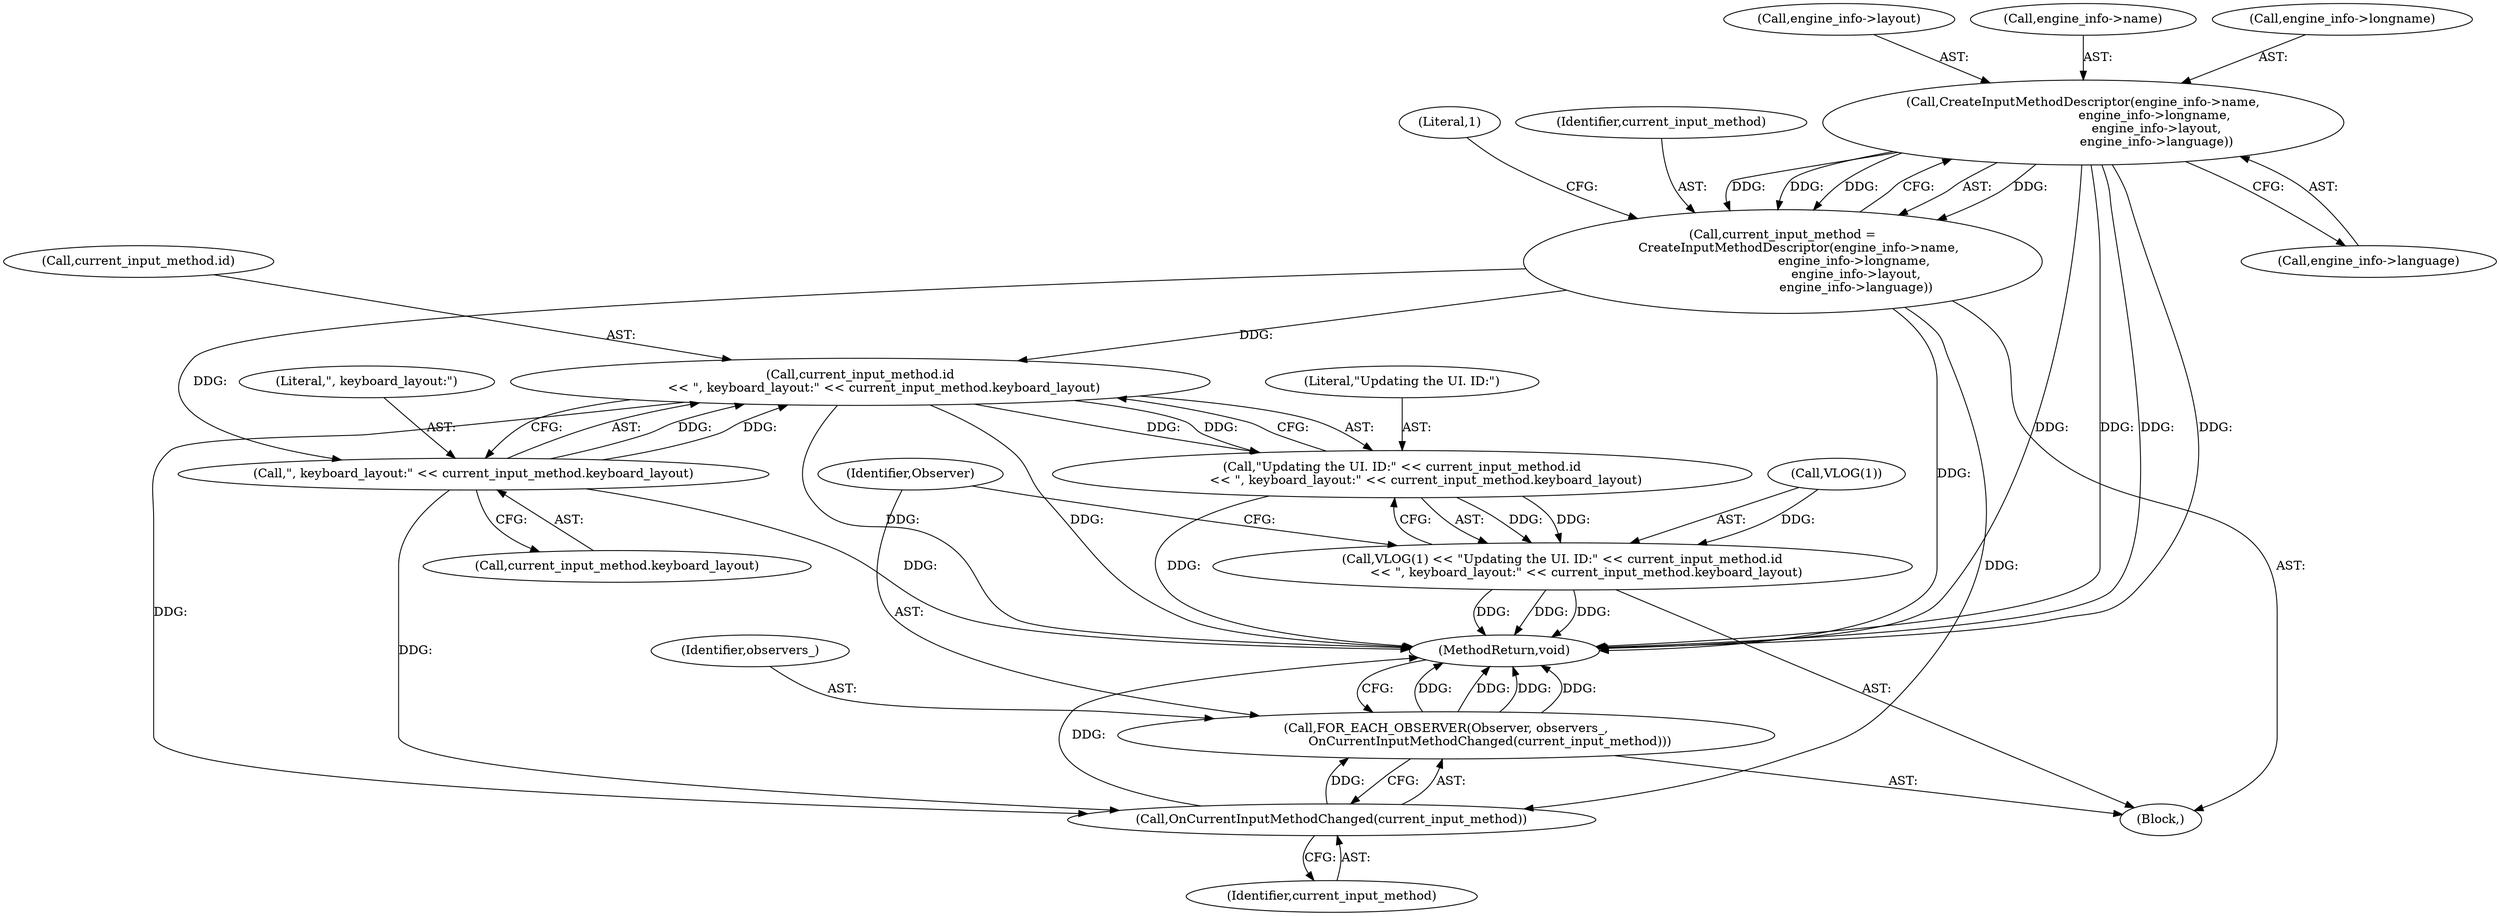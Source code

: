 digraph "0_Chrome_dc7b094a338c6c521f918f478e993f0f74bbea0d_76@pointer" {
"1000152" [label="(Call,CreateInputMethodDescriptor(engine_info->name,\n                                    engine_info->longname,\n                                     engine_info->layout,\n                                     engine_info->language))"];
"1000150" [label="(Call,current_input_method =\n        CreateInputMethodDescriptor(engine_info->name,\n                                    engine_info->longname,\n                                     engine_info->layout,\n                                     engine_info->language))"];
"1000170" [label="(Call,current_input_method.id\n            << \", keyboard_layout:\" << current_input_method.keyboard_layout)"];
"1000168" [label="(Call,\"Updating the UI. ID:\" << current_input_method.id\n            << \", keyboard_layout:\" << current_input_method.keyboard_layout)"];
"1000165" [label="(Call,VLOG(1) << \"Updating the UI. ID:\" << current_input_method.id\n            << \", keyboard_layout:\" << current_input_method.keyboard_layout)"];
"1000182" [label="(Call,OnCurrentInputMethodChanged(current_input_method))"];
"1000179" [label="(Call,FOR_EACH_OBSERVER(Observer, observers_,\n                      OnCurrentInputMethodChanged(current_input_method)))"];
"1000174" [label="(Call,\", keyboard_layout:\" << current_input_method.keyboard_layout)"];
"1000167" [label="(Literal,1)"];
"1000183" [label="(Identifier,current_input_method)"];
"1000179" [label="(Call,FOR_EACH_OBSERVER(Observer, observers_,\n                      OnCurrentInputMethodChanged(current_input_method)))"];
"1000168" [label="(Call,\"Updating the UI. ID:\" << current_input_method.id\n            << \", keyboard_layout:\" << current_input_method.keyboard_layout)"];
"1000169" [label="(Literal,\"Updating the UI. ID:\")"];
"1000159" [label="(Call,engine_info->layout)"];
"1000151" [label="(Identifier,current_input_method)"];
"1000102" [label="(Block,)"];
"1000175" [label="(Literal,\", keyboard_layout:\")"];
"1000153" [label="(Call,engine_info->name)"];
"1000150" [label="(Call,current_input_method =\n        CreateInputMethodDescriptor(engine_info->name,\n                                    engine_info->longname,\n                                     engine_info->layout,\n                                     engine_info->language))"];
"1000152" [label="(Call,CreateInputMethodDescriptor(engine_info->name,\n                                    engine_info->longname,\n                                     engine_info->layout,\n                                     engine_info->language))"];
"1000156" [label="(Call,engine_info->longname)"];
"1000174" [label="(Call,\", keyboard_layout:\" << current_input_method.keyboard_layout)"];
"1000171" [label="(Call,current_input_method.id)"];
"1000162" [label="(Call,engine_info->language)"];
"1000181" [label="(Identifier,observers_)"];
"1000176" [label="(Call,current_input_method.keyboard_layout)"];
"1000165" [label="(Call,VLOG(1) << \"Updating the UI. ID:\" << current_input_method.id\n            << \", keyboard_layout:\" << current_input_method.keyboard_layout)"];
"1000166" [label="(Call,VLOG(1))"];
"1000170" [label="(Call,current_input_method.id\n            << \", keyboard_layout:\" << current_input_method.keyboard_layout)"];
"1000180" [label="(Identifier,Observer)"];
"1000182" [label="(Call,OnCurrentInputMethodChanged(current_input_method))"];
"1000184" [label="(MethodReturn,void)"];
"1000152" -> "1000150"  [label="AST: "];
"1000152" -> "1000162"  [label="CFG: "];
"1000153" -> "1000152"  [label="AST: "];
"1000156" -> "1000152"  [label="AST: "];
"1000159" -> "1000152"  [label="AST: "];
"1000162" -> "1000152"  [label="AST: "];
"1000150" -> "1000152"  [label="CFG: "];
"1000152" -> "1000184"  [label="DDG: "];
"1000152" -> "1000184"  [label="DDG: "];
"1000152" -> "1000184"  [label="DDG: "];
"1000152" -> "1000184"  [label="DDG: "];
"1000152" -> "1000150"  [label="DDG: "];
"1000152" -> "1000150"  [label="DDG: "];
"1000152" -> "1000150"  [label="DDG: "];
"1000152" -> "1000150"  [label="DDG: "];
"1000150" -> "1000102"  [label="AST: "];
"1000151" -> "1000150"  [label="AST: "];
"1000167" -> "1000150"  [label="CFG: "];
"1000150" -> "1000184"  [label="DDG: "];
"1000150" -> "1000170"  [label="DDG: "];
"1000150" -> "1000174"  [label="DDG: "];
"1000150" -> "1000182"  [label="DDG: "];
"1000170" -> "1000168"  [label="AST: "];
"1000170" -> "1000174"  [label="CFG: "];
"1000171" -> "1000170"  [label="AST: "];
"1000174" -> "1000170"  [label="AST: "];
"1000168" -> "1000170"  [label="CFG: "];
"1000170" -> "1000184"  [label="DDG: "];
"1000170" -> "1000184"  [label="DDG: "];
"1000170" -> "1000168"  [label="DDG: "];
"1000170" -> "1000168"  [label="DDG: "];
"1000174" -> "1000170"  [label="DDG: "];
"1000174" -> "1000170"  [label="DDG: "];
"1000170" -> "1000182"  [label="DDG: "];
"1000168" -> "1000165"  [label="AST: "];
"1000169" -> "1000168"  [label="AST: "];
"1000165" -> "1000168"  [label="CFG: "];
"1000168" -> "1000184"  [label="DDG: "];
"1000168" -> "1000165"  [label="DDG: "];
"1000168" -> "1000165"  [label="DDG: "];
"1000165" -> "1000102"  [label="AST: "];
"1000166" -> "1000165"  [label="AST: "];
"1000180" -> "1000165"  [label="CFG: "];
"1000165" -> "1000184"  [label="DDG: "];
"1000165" -> "1000184"  [label="DDG: "];
"1000165" -> "1000184"  [label="DDG: "];
"1000166" -> "1000165"  [label="DDG: "];
"1000182" -> "1000179"  [label="AST: "];
"1000182" -> "1000183"  [label="CFG: "];
"1000183" -> "1000182"  [label="AST: "];
"1000179" -> "1000182"  [label="CFG: "];
"1000182" -> "1000184"  [label="DDG: "];
"1000182" -> "1000179"  [label="DDG: "];
"1000174" -> "1000182"  [label="DDG: "];
"1000179" -> "1000102"  [label="AST: "];
"1000180" -> "1000179"  [label="AST: "];
"1000181" -> "1000179"  [label="AST: "];
"1000184" -> "1000179"  [label="CFG: "];
"1000179" -> "1000184"  [label="DDG: "];
"1000179" -> "1000184"  [label="DDG: "];
"1000179" -> "1000184"  [label="DDG: "];
"1000179" -> "1000184"  [label="DDG: "];
"1000174" -> "1000176"  [label="CFG: "];
"1000175" -> "1000174"  [label="AST: "];
"1000176" -> "1000174"  [label="AST: "];
"1000174" -> "1000184"  [label="DDG: "];
}

